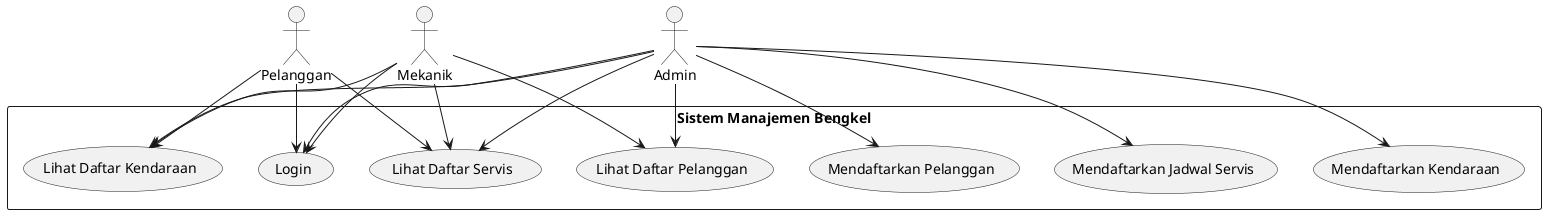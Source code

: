 @startuml usecase
actor Mekanik
actor Admin
actor Pelanggan

rectangle "Sistem Manajemen Bengkel" {
    (Login)
    (Lihat Daftar Pelanggan)
    (Lihat Daftar Kendaraan)
    (Lihat Daftar Servis)
    (Mendaftarkan Pelanggan)
    (Mendaftarkan Kendaraan)
    (Mendaftarkan Jadwal Servis)
}

Mekanik --> (Login)
Mekanik --> (Lihat Daftar Pelanggan)
Mekanik --> (Lihat Daftar Kendaraan)
Mekanik --> (Lihat Daftar Servis)

Pelanggan --> (Login)
Pelanggan --> (Lihat Daftar Kendaraan)
Pelanggan --> (Lihat Daftar Servis)

Admin --> (Login)
Admin --> (Lihat Daftar Pelanggan)
Admin --> (Lihat Daftar Kendaraan)
Admin --> (Lihat Daftar Servis)
Admin --> (Mendaftarkan Pelanggan)
Admin --> (Mendaftarkan Kendaraan)
Admin --> (Mendaftarkan Jadwal Servis)
@enduml